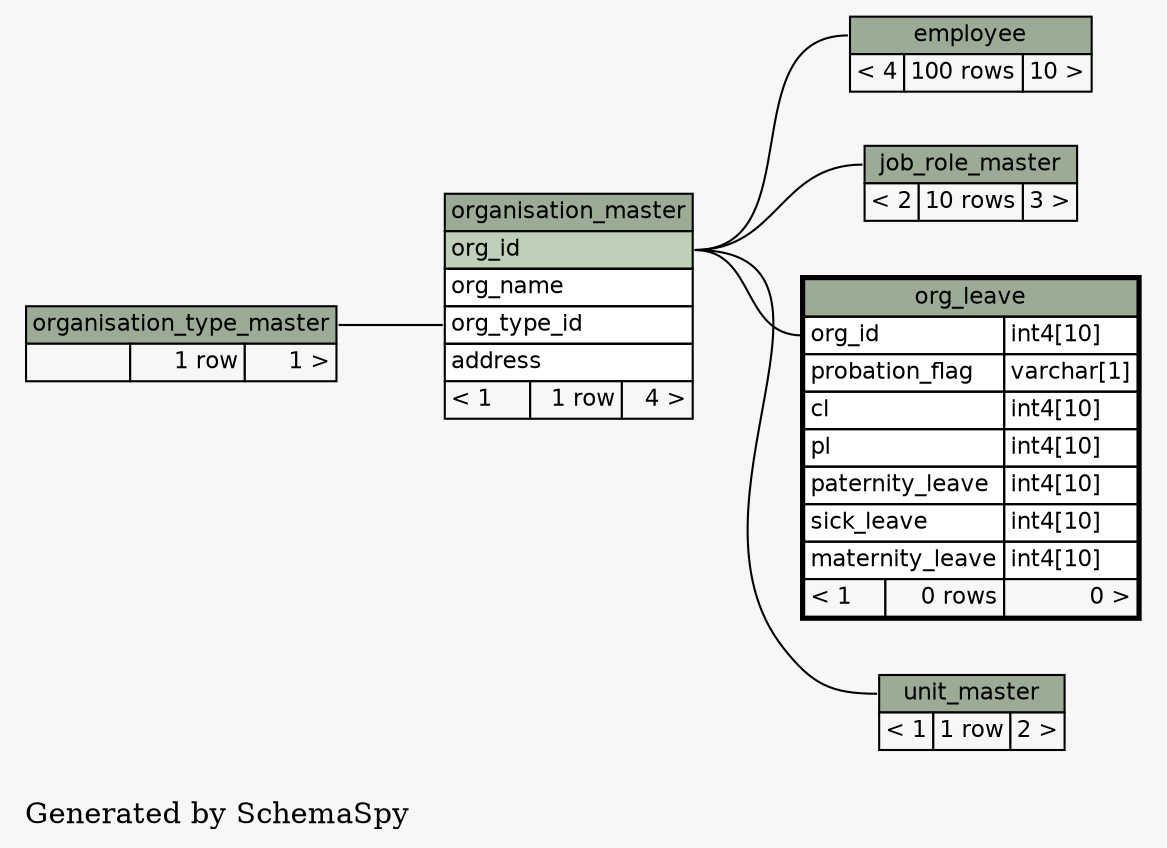 // dot 2.38.0 on Windows 7 6.1
digraph "twoDegreesRelationshipsGraph" {
  graph [
    rankdir="RL"
    bgcolor="#f7f7f7"
    label="\nGenerated by SchemaSpy"
    labeljust="l"
  ];
  node [
    fontname="Helvetica"
    fontsize="11"
    shape="plaintext"
  ];
  edge [
    arrowsize="0.8"
  ];
  "employee":"employee.heading":w -> "organisation_master":"org_id":e [arrowtail=crowodot arrowhead=none];
  "job_role_master":"job_role_master.heading":w -> "organisation_master":"org_id":e [arrowtail=crowtee arrowhead=none];
  "org_leave":"org_id":w -> "organisation_master":"org_id":e [arrowtail=crowodot arrowhead=none];
  "organisation_master":"org_type_id":w -> "organisation_type_master":"organisation_type_master.heading":e [arrowtail=crowodot arrowhead=none];
  "unit_master":"unit_master.heading":w -> "organisation_master":"org_id":e [arrowtail=crowodot arrowhead=none];
  "employee" [
    label=<
    <TABLE BORDER="0" CELLBORDER="1" CELLSPACING="0" BGCOLOR="#ffffff">
      <TR><TD PORT="employee.heading" COLSPAN="3" BGCOLOR="#9bab96" ALIGN="CENTER">employee</TD></TR>
      <TR><TD ALIGN="LEFT" BGCOLOR="#f7f7f7">&lt; 4</TD><TD ALIGN="RIGHT" BGCOLOR="#f7f7f7">100 rows</TD><TD ALIGN="RIGHT" BGCOLOR="#f7f7f7">10 &gt;</TD></TR>
    </TABLE>>
    URL="employee.html#graph"
    tooltip="employee"
  ];
  "job_role_master" [
    label=<
    <TABLE BORDER="0" CELLBORDER="1" CELLSPACING="0" BGCOLOR="#ffffff">
      <TR><TD PORT="job_role_master.heading" COLSPAN="3" BGCOLOR="#9bab96" ALIGN="CENTER">job_role_master</TD></TR>
      <TR><TD ALIGN="LEFT" BGCOLOR="#f7f7f7">&lt; 2</TD><TD ALIGN="RIGHT" BGCOLOR="#f7f7f7">10 rows</TD><TD ALIGN="RIGHT" BGCOLOR="#f7f7f7">3 &gt;</TD></TR>
    </TABLE>>
    URL="job_role_master.html#graph"
    tooltip="job_role_master"
  ];
  "org_leave" [
    label=<
    <TABLE BORDER="2" CELLBORDER="1" CELLSPACING="0" BGCOLOR="#ffffff">
      <TR><TD PORT="org_leave.heading" COLSPAN="3" BGCOLOR="#9bab96" ALIGN="CENTER">org_leave</TD></TR>
      <TR><TD PORT="org_id" COLSPAN="2" ALIGN="LEFT">org_id</TD><TD PORT="org_id.type" ALIGN="LEFT">int4[10]</TD></TR>
      <TR><TD PORT="probation_flag" COLSPAN="2" ALIGN="LEFT">probation_flag</TD><TD PORT="probation_flag.type" ALIGN="LEFT">varchar[1]</TD></TR>
      <TR><TD PORT="cl" COLSPAN="2" ALIGN="LEFT">cl</TD><TD PORT="cl.type" ALIGN="LEFT">int4[10]</TD></TR>
      <TR><TD PORT="pl" COLSPAN="2" ALIGN="LEFT">pl</TD><TD PORT="pl.type" ALIGN="LEFT">int4[10]</TD></TR>
      <TR><TD PORT="paternity_leave" COLSPAN="2" ALIGN="LEFT">paternity_leave</TD><TD PORT="paternity_leave.type" ALIGN="LEFT">int4[10]</TD></TR>
      <TR><TD PORT="sick_leave" COLSPAN="2" ALIGN="LEFT">sick_leave</TD><TD PORT="sick_leave.type" ALIGN="LEFT">int4[10]</TD></TR>
      <TR><TD PORT="maternity_leave" COLSPAN="2" ALIGN="LEFT">maternity_leave</TD><TD PORT="maternity_leave.type" ALIGN="LEFT">int4[10]</TD></TR>
      <TR><TD ALIGN="LEFT" BGCOLOR="#f7f7f7">&lt; 1</TD><TD ALIGN="RIGHT" BGCOLOR="#f7f7f7">0 rows</TD><TD ALIGN="RIGHT" BGCOLOR="#f7f7f7">0 &gt;</TD></TR>
    </TABLE>>
    URL="org_leave.html#"
    tooltip="org_leave"
  ];
  "organisation_master" [
    label=<
    <TABLE BORDER="0" CELLBORDER="1" CELLSPACING="0" BGCOLOR="#ffffff">
      <TR><TD PORT="organisation_master.heading" COLSPAN="3" BGCOLOR="#9bab96" ALIGN="CENTER">organisation_master</TD></TR>
      <TR><TD PORT="org_id" COLSPAN="3" BGCOLOR="#bed1b8" ALIGN="LEFT">org_id</TD></TR>
      <TR><TD PORT="org_name" COLSPAN="3" ALIGN="LEFT">org_name</TD></TR>
      <TR><TD PORT="org_type_id" COLSPAN="3" ALIGN="LEFT">org_type_id</TD></TR>
      <TR><TD PORT="address" COLSPAN="3" ALIGN="LEFT">address</TD></TR>
      <TR><TD ALIGN="LEFT" BGCOLOR="#f7f7f7">&lt; 1</TD><TD ALIGN="RIGHT" BGCOLOR="#f7f7f7">1 row</TD><TD ALIGN="RIGHT" BGCOLOR="#f7f7f7">4 &gt;</TD></TR>
    </TABLE>>
    URL="organisation_master.html#graph"
    tooltip="organisation_master"
  ];
  "organisation_type_master" [
    label=<
    <TABLE BORDER="0" CELLBORDER="1" CELLSPACING="0" BGCOLOR="#ffffff">
      <TR><TD PORT="organisation_type_master.heading" COLSPAN="3" BGCOLOR="#9bab96" ALIGN="CENTER">organisation_type_master</TD></TR>
      <TR><TD ALIGN="LEFT" BGCOLOR="#f7f7f7">  </TD><TD ALIGN="RIGHT" BGCOLOR="#f7f7f7">1 row</TD><TD ALIGN="RIGHT" BGCOLOR="#f7f7f7">1 &gt;</TD></TR>
    </TABLE>>
    URL="organisation_type_master.html#graph"
    tooltip="organisation_type_master"
  ];
  "unit_master" [
    label=<
    <TABLE BORDER="0" CELLBORDER="1" CELLSPACING="0" BGCOLOR="#ffffff">
      <TR><TD PORT="unit_master.heading" COLSPAN="3" BGCOLOR="#9bab96" ALIGN="CENTER">unit_master</TD></TR>
      <TR><TD ALIGN="LEFT" BGCOLOR="#f7f7f7">&lt; 1</TD><TD ALIGN="RIGHT" BGCOLOR="#f7f7f7">1 row</TD><TD ALIGN="RIGHT" BGCOLOR="#f7f7f7">2 &gt;</TD></TR>
    </TABLE>>
    URL="unit_master.html#graph"
    tooltip="unit_master"
  ];
}

